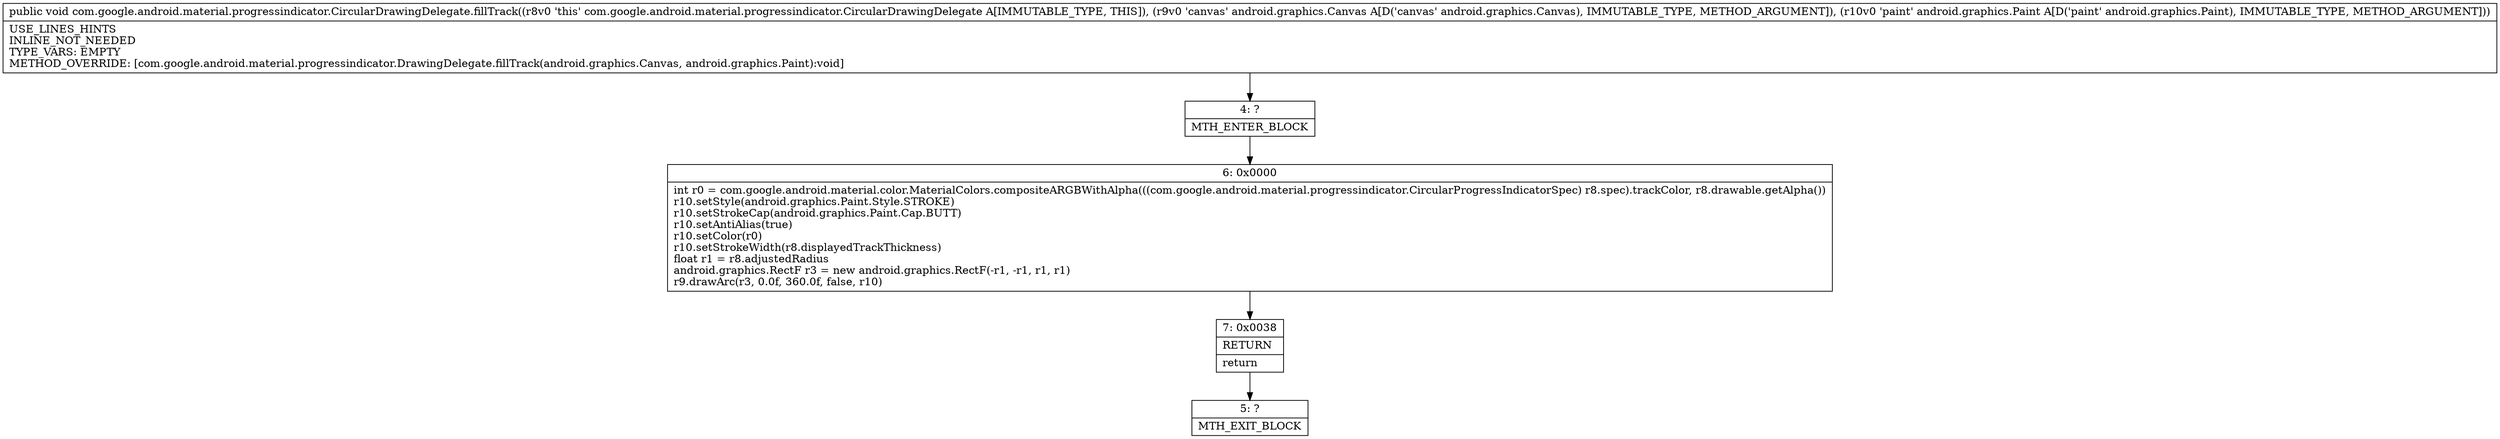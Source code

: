 digraph "CFG forcom.google.android.material.progressindicator.CircularDrawingDelegate.fillTrack(Landroid\/graphics\/Canvas;Landroid\/graphics\/Paint;)V" {
Node_4 [shape=record,label="{4\:\ ?|MTH_ENTER_BLOCK\l}"];
Node_6 [shape=record,label="{6\:\ 0x0000|int r0 = com.google.android.material.color.MaterialColors.compositeARGBWithAlpha(((com.google.android.material.progressindicator.CircularProgressIndicatorSpec) r8.spec).trackColor, r8.drawable.getAlpha())\lr10.setStyle(android.graphics.Paint.Style.STROKE)\lr10.setStrokeCap(android.graphics.Paint.Cap.BUTT)\lr10.setAntiAlias(true)\lr10.setColor(r0)\lr10.setStrokeWidth(r8.displayedTrackThickness)\lfloat r1 = r8.adjustedRadius\landroid.graphics.RectF r3 = new android.graphics.RectF(\-r1, \-r1, r1, r1)\lr9.drawArc(r3, 0.0f, 360.0f, false, r10)\l}"];
Node_7 [shape=record,label="{7\:\ 0x0038|RETURN\l|return\l}"];
Node_5 [shape=record,label="{5\:\ ?|MTH_EXIT_BLOCK\l}"];
MethodNode[shape=record,label="{public void com.google.android.material.progressindicator.CircularDrawingDelegate.fillTrack((r8v0 'this' com.google.android.material.progressindicator.CircularDrawingDelegate A[IMMUTABLE_TYPE, THIS]), (r9v0 'canvas' android.graphics.Canvas A[D('canvas' android.graphics.Canvas), IMMUTABLE_TYPE, METHOD_ARGUMENT]), (r10v0 'paint' android.graphics.Paint A[D('paint' android.graphics.Paint), IMMUTABLE_TYPE, METHOD_ARGUMENT]))  | USE_LINES_HINTS\lINLINE_NOT_NEEDED\lTYPE_VARS: EMPTY\lMETHOD_OVERRIDE: [com.google.android.material.progressindicator.DrawingDelegate.fillTrack(android.graphics.Canvas, android.graphics.Paint):void]\l}"];
MethodNode -> Node_4;Node_4 -> Node_6;
Node_6 -> Node_7;
Node_7 -> Node_5;
}

